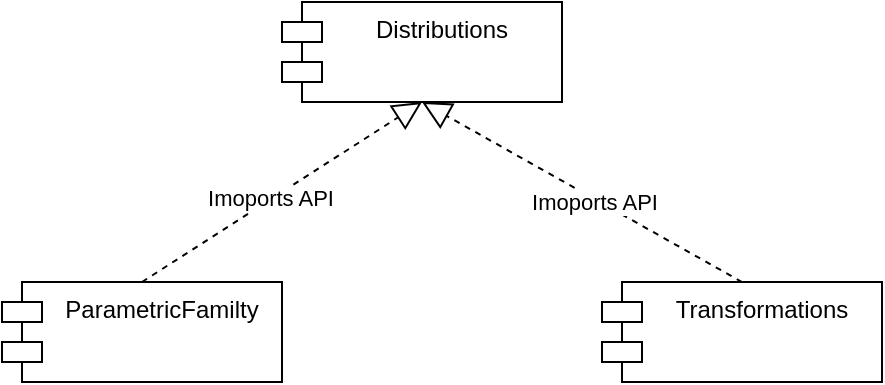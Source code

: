 <mxfile version="28.2.3">
  <diagram name="Components" id="onPuYLIH_O60XCcvVT8Z">
    <mxGraphModel dx="1240" dy="573" grid="1" gridSize="10" guides="1" tooltips="1" connect="1" arrows="1" fold="1" page="1" pageScale="1" pageWidth="827" pageHeight="1169" math="0" shadow="0">
      <root>
        <mxCell id="0" />
        <mxCell id="1" parent="0" />
        <mxCell id="vET2vdVNwcwlAcNuBJL--1" value="Distributions" style="shape=module;align=left;spacingLeft=20;align=center;verticalAlign=top;whiteSpace=wrap;html=1;" vertex="1" parent="1">
          <mxGeometry x="310" y="180" width="140" height="50" as="geometry" />
        </mxCell>
        <mxCell id="vET2vdVNwcwlAcNuBJL--2" value="ParametricFamilty" style="shape=module;align=left;spacingLeft=20;align=center;verticalAlign=top;whiteSpace=wrap;html=1;" vertex="1" parent="1">
          <mxGeometry x="170" y="320" width="140" height="50" as="geometry" />
        </mxCell>
        <mxCell id="vET2vdVNwcwlAcNuBJL--3" value="Transformations" style="shape=module;align=left;spacingLeft=20;align=center;verticalAlign=top;whiteSpace=wrap;html=1;" vertex="1" parent="1">
          <mxGeometry x="470" y="320" width="140" height="50" as="geometry" />
        </mxCell>
        <mxCell id="vET2vdVNwcwlAcNuBJL--4" value="" style="endArrow=block;dashed=1;endFill=0;endSize=12;html=1;rounded=0;exitX=0.5;exitY=0;exitDx=0;exitDy=0;entryX=0.5;entryY=1;entryDx=0;entryDy=0;" edge="1" parent="1" source="vET2vdVNwcwlAcNuBJL--2" target="vET2vdVNwcwlAcNuBJL--1">
          <mxGeometry width="160" relative="1" as="geometry">
            <mxPoint x="340" y="230" as="sourcePoint" />
            <mxPoint x="500" y="230" as="targetPoint" />
          </mxGeometry>
        </mxCell>
        <mxCell id="vET2vdVNwcwlAcNuBJL--6" value="Imoports API" style="edgeLabel;html=1;align=center;verticalAlign=middle;resizable=0;points=[];" vertex="1" connectable="0" parent="vET2vdVNwcwlAcNuBJL--4">
          <mxGeometry x="-0.081" y="1" relative="1" as="geometry">
            <mxPoint as="offset" />
          </mxGeometry>
        </mxCell>
        <mxCell id="vET2vdVNwcwlAcNuBJL--7" value="" style="endArrow=block;dashed=1;endFill=0;endSize=12;html=1;rounded=0;exitX=0.5;exitY=0;exitDx=0;exitDy=0;entryX=0.5;entryY=1;entryDx=0;entryDy=0;" edge="1" parent="1" source="vET2vdVNwcwlAcNuBJL--3" target="vET2vdVNwcwlAcNuBJL--1">
          <mxGeometry width="160" relative="1" as="geometry">
            <mxPoint x="560" y="360" as="sourcePoint" />
            <mxPoint x="700" y="270" as="targetPoint" />
          </mxGeometry>
        </mxCell>
        <mxCell id="vET2vdVNwcwlAcNuBJL--8" value="Imoports API" style="edgeLabel;html=1;align=center;verticalAlign=middle;resizable=0;points=[];" vertex="1" connectable="0" parent="vET2vdVNwcwlAcNuBJL--7">
          <mxGeometry x="-0.081" y="1" relative="1" as="geometry">
            <mxPoint as="offset" />
          </mxGeometry>
        </mxCell>
      </root>
    </mxGraphModel>
  </diagram>
</mxfile>
